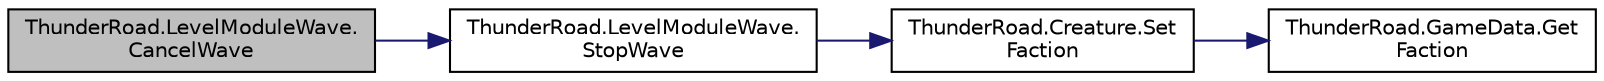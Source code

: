 digraph "ThunderRoad.LevelModuleWave.CancelWave"
{
 // LATEX_PDF_SIZE
  edge [fontname="Helvetica",fontsize="10",labelfontname="Helvetica",labelfontsize="10"];
  node [fontname="Helvetica",fontsize="10",shape=record];
  rankdir="LR";
  Node1 [label="ThunderRoad.LevelModuleWave.\lCancelWave",height=0.2,width=0.4,color="black", fillcolor="grey75", style="filled", fontcolor="black",tooltip="Cancels the wave."];
  Node1 -> Node2 [color="midnightblue",fontsize="10",style="solid",fontname="Helvetica"];
  Node2 [label="ThunderRoad.LevelModuleWave.\lStopWave",height=0.2,width=0.4,color="black", fillcolor="white", style="filled",URL="$class_thunder_road_1_1_level_module_wave.html#ab47499ee3ad91b4e85d8ff4cf19a12a6",tooltip="Stops the wave."];
  Node2 -> Node3 [color="midnightblue",fontsize="10",style="solid",fontname="Helvetica"];
  Node3 [label="ThunderRoad.Creature.Set\lFaction",height=0.2,width=0.4,color="black", fillcolor="white", style="filled",URL="$class_thunder_road_1_1_creature.html#a469a61f44346845588b7f876dae59e2d",tooltip="Sets the faction."];
  Node3 -> Node4 [color="midnightblue",fontsize="10",style="solid",fontname="Helvetica"];
  Node4 [label="ThunderRoad.GameData.Get\lFaction",height=0.2,width=0.4,color="black", fillcolor="white", style="filled",URL="$class_thunder_road_1_1_game_data.html#aefd7717cf6e1b40d17e4bbcd50d3d4fa",tooltip="Gets the faction."];
}
